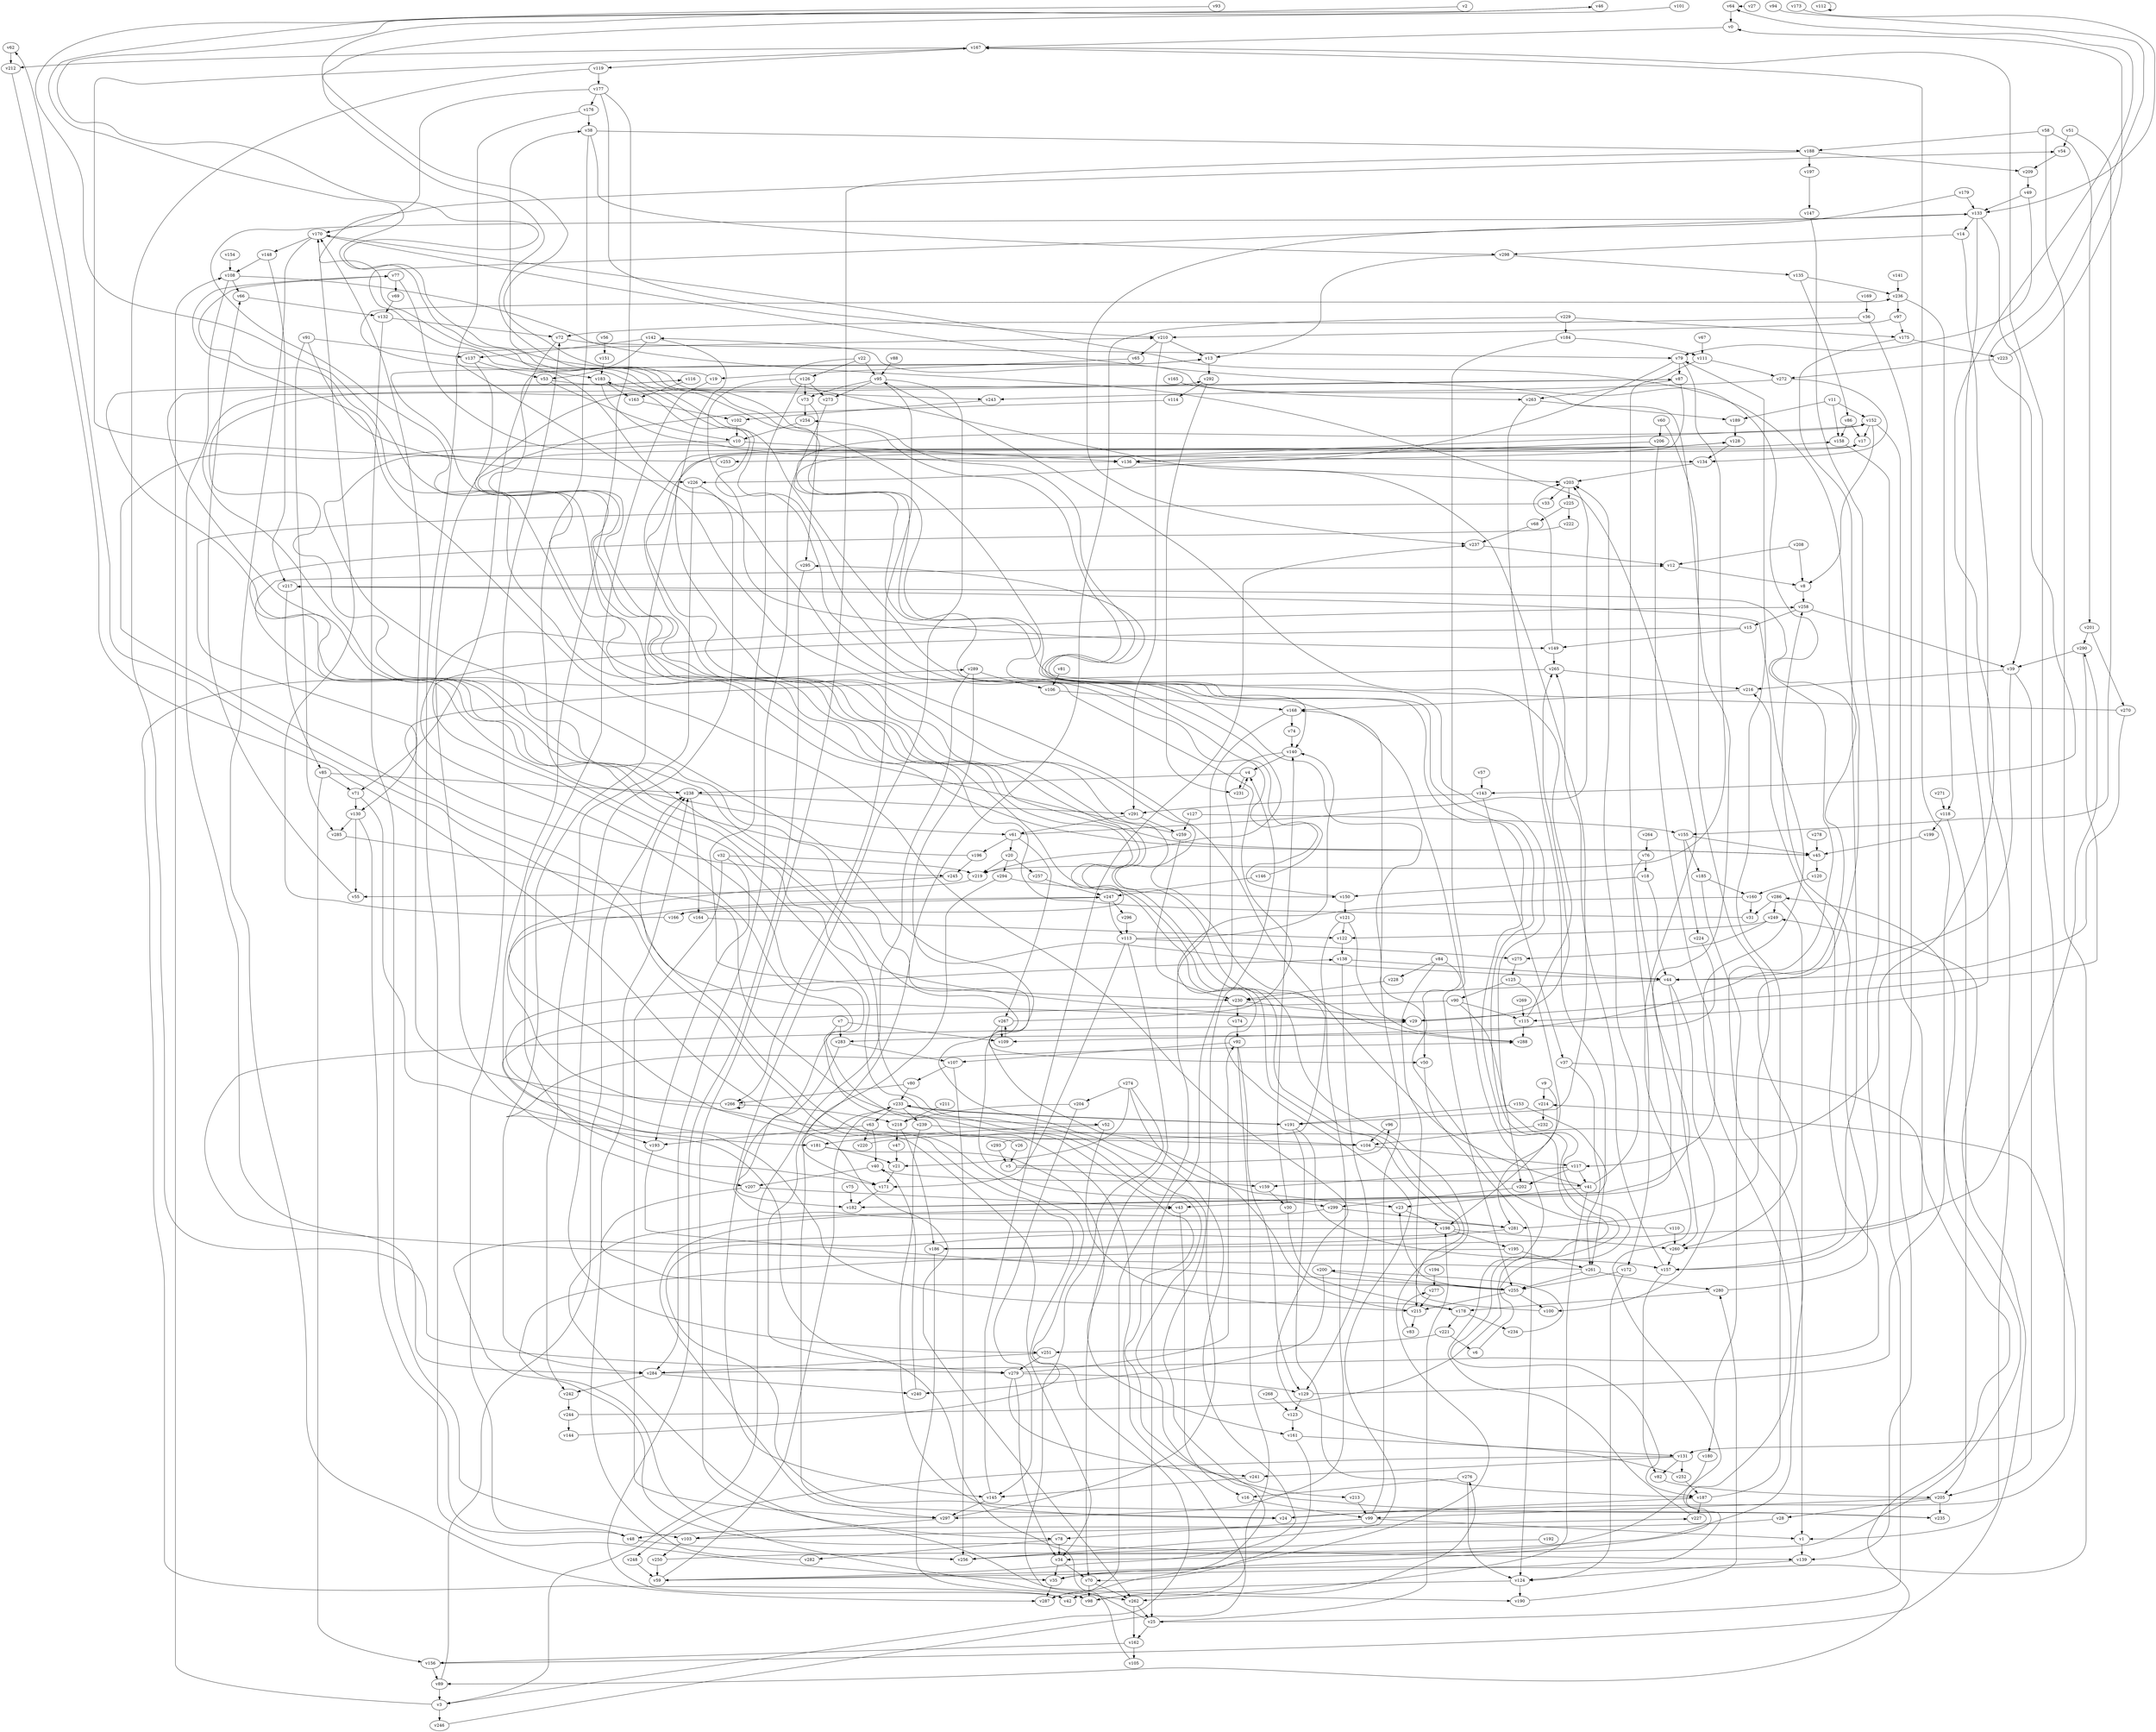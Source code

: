 // Benchmark game 444 - 300 vertices
// time_bound: 78
// targets: v230
digraph G {
    v0 [name="v0", player=0];
    v1 [name="v1", player=1];
    v2 [name="v2", player=0];
    v3 [name="v3", player=0];
    v4 [name="v4", player=1];
    v5 [name="v5", player=1];
    v6 [name="v6", player=1];
    v7 [name="v7", player=0];
    v8 [name="v8", player=0];
    v9 [name="v9", player=1];
    v10 [name="v10", player=0];
    v11 [name="v11", player=1];
    v12 [name="v12", player=0];
    v13 [name="v13", player=1];
    v14 [name="v14", player=1];
    v15 [name="v15", player=1];
    v16 [name="v16", player=0];
    v17 [name="v17", player=1];
    v18 [name="v18", player=1];
    v19 [name="v19", player=0];
    v20 [name="v20", player=1];
    v21 [name="v21", player=0];
    v22 [name="v22", player=1];
    v23 [name="v23", player=0];
    v24 [name="v24", player=0];
    v25 [name="v25", player=1];
    v26 [name="v26", player=0];
    v27 [name="v27", player=0];
    v28 [name="v28", player=1];
    v29 [name="v29", player=1];
    v30 [name="v30", player=1];
    v31 [name="v31", player=1];
    v32 [name="v32", player=1];
    v33 [name="v33", player=1];
    v34 [name="v34", player=1];
    v35 [name="v35", player=0];
    v36 [name="v36", player=1];
    v37 [name="v37", player=0];
    v38 [name="v38", player=0];
    v39 [name="v39", player=1];
    v40 [name="v40", player=1];
    v41 [name="v41", player=1];
    v42 [name="v42", player=0];
    v43 [name="v43", player=0];
    v44 [name="v44", player=1];
    v45 [name="v45", player=0];
    v46 [name="v46", player=1];
    v47 [name="v47", player=0];
    v48 [name="v48", player=0];
    v49 [name="v49", player=0];
    v50 [name="v50", player=1];
    v51 [name="v51", player=0];
    v52 [name="v52", player=1];
    v53 [name="v53", player=0];
    v54 [name="v54", player=1];
    v55 [name="v55", player=0];
    v56 [name="v56", player=0];
    v57 [name="v57", player=0];
    v58 [name="v58", player=0];
    v59 [name="v59", player=1];
    v60 [name="v60", player=1];
    v61 [name="v61", player=0];
    v62 [name="v62", player=0];
    v63 [name="v63", player=1];
    v64 [name="v64", player=1];
    v65 [name="v65", player=0];
    v66 [name="v66", player=1];
    v67 [name="v67", player=1];
    v68 [name="v68", player=1];
    v69 [name="v69", player=1];
    v70 [name="v70", player=1];
    v71 [name="v71", player=1];
    v72 [name="v72", player=1];
    v73 [name="v73", player=0];
    v74 [name="v74", player=1];
    v75 [name="v75", player=1];
    v76 [name="v76", player=1];
    v77 [name="v77", player=1];
    v78 [name="v78", player=0];
    v79 [name="v79", player=0];
    v80 [name="v80", player=1];
    v81 [name="v81", player=0];
    v82 [name="v82", player=1];
    v83 [name="v83", player=1];
    v84 [name="v84", player=0];
    v85 [name="v85", player=0];
    v86 [name="v86", player=0];
    v87 [name="v87", player=1];
    v88 [name="v88", player=1];
    v89 [name="v89", player=0];
    v90 [name="v90", player=1];
    v91 [name="v91", player=0];
    v92 [name="v92", player=0];
    v93 [name="v93", player=0];
    v94 [name="v94", player=0];
    v95 [name="v95", player=0];
    v96 [name="v96", player=0];
    v97 [name="v97", player=0];
    v98 [name="v98", player=1];
    v99 [name="v99", player=1];
    v100 [name="v100", player=1];
    v101 [name="v101", player=0];
    v102 [name="v102", player=0];
    v103 [name="v103", player=0];
    v104 [name="v104", player=1];
    v105 [name="v105", player=0];
    v106 [name="v106", player=1];
    v107 [name="v107", player=1];
    v108 [name="v108", player=1];
    v109 [name="v109", player=1];
    v110 [name="v110", player=0];
    v111 [name="v111", player=1];
    v112 [name="v112", player=1];
    v113 [name="v113", player=1];
    v114 [name="v114", player=1];
    v115 [name="v115", player=0];
    v116 [name="v116", player=1];
    v117 [name="v117", player=1];
    v118 [name="v118", player=1];
    v119 [name="v119", player=1];
    v120 [name="v120", player=0];
    v121 [name="v121", player=0];
    v122 [name="v122", player=1];
    v123 [name="v123", player=1];
    v124 [name="v124", player=0];
    v125 [name="v125", player=1];
    v126 [name="v126", player=1];
    v127 [name="v127", player=0];
    v128 [name="v128", player=0];
    v129 [name="v129", player=0];
    v130 [name="v130", player=1];
    v131 [name="v131", player=1];
    v132 [name="v132", player=1];
    v133 [name="v133", player=0];
    v134 [name="v134", player=1];
    v135 [name="v135", player=0];
    v136 [name="v136", player=0];
    v137 [name="v137", player=0];
    v138 [name="v138", player=0];
    v139 [name="v139", player=1];
    v140 [name="v140", player=0];
    v141 [name="v141", player=1];
    v142 [name="v142", player=1];
    v143 [name="v143", player=1];
    v144 [name="v144", player=1];
    v145 [name="v145", player=1];
    v146 [name="v146", player=0];
    v147 [name="v147", player=1];
    v148 [name="v148", player=0];
    v149 [name="v149", player=0];
    v150 [name="v150", player=1];
    v151 [name="v151", player=0];
    v152 [name="v152", player=1];
    v153 [name="v153", player=0];
    v154 [name="v154", player=0];
    v155 [name="v155", player=0];
    v156 [name="v156", player=0];
    v157 [name="v157", player=1];
    v158 [name="v158", player=0];
    v159 [name="v159", player=0];
    v160 [name="v160", player=0];
    v161 [name="v161", player=0];
    v162 [name="v162", player=0];
    v163 [name="v163", player=1];
    v164 [name="v164", player=1];
    v165 [name="v165", player=1];
    v166 [name="v166", player=1];
    v167 [name="v167", player=0];
    v168 [name="v168", player=0];
    v169 [name="v169", player=1];
    v170 [name="v170", player=0];
    v171 [name="v171", player=0];
    v172 [name="v172", player=1];
    v173 [name="v173", player=0];
    v174 [name="v174", player=1];
    v175 [name="v175", player=0];
    v176 [name="v176", player=1];
    v177 [name="v177", player=0];
    v178 [name="v178", player=1];
    v179 [name="v179", player=1];
    v180 [name="v180", player=1];
    v181 [name="v181", player=0];
    v182 [name="v182", player=0];
    v183 [name="v183", player=1];
    v184 [name="v184", player=0];
    v185 [name="v185", player=1];
    v186 [name="v186", player=1];
    v187 [name="v187", player=1];
    v188 [name="v188", player=0];
    v189 [name="v189", player=0];
    v190 [name="v190", player=0];
    v191 [name="v191", player=1];
    v192 [name="v192", player=1];
    v193 [name="v193", player=0];
    v194 [name="v194", player=0];
    v195 [name="v195", player=1];
    v196 [name="v196", player=1];
    v197 [name="v197", player=0];
    v198 [name="v198", player=0];
    v199 [name="v199", player=0];
    v200 [name="v200", player=1];
    v201 [name="v201", player=0];
    v202 [name="v202", player=1];
    v203 [name="v203", player=1];
    v204 [name="v204", player=0];
    v205 [name="v205", player=0];
    v206 [name="v206", player=1];
    v207 [name="v207", player=1];
    v208 [name="v208", player=0];
    v209 [name="v209", player=0];
    v210 [name="v210", player=0];
    v211 [name="v211", player=1];
    v212 [name="v212", player=0];
    v213 [name="v213", player=1];
    v214 [name="v214", player=0];
    v215 [name="v215", player=1];
    v216 [name="v216", player=0];
    v217 [name="v217", player=0];
    v218 [name="v218", player=1];
    v219 [name="v219", player=1];
    v220 [name="v220", player=0];
    v221 [name="v221", player=0];
    v222 [name="v222", player=1];
    v223 [name="v223", player=1];
    v224 [name="v224", player=0];
    v225 [name="v225", player=0];
    v226 [name="v226", player=0];
    v227 [name="v227", player=1];
    v228 [name="v228", player=0];
    v229 [name="v229", player=1];
    v230 [name="v230", player=0, target=1];
    v231 [name="v231", player=0];
    v232 [name="v232", player=0];
    v233 [name="v233", player=0];
    v234 [name="v234", player=1];
    v235 [name="v235", player=1];
    v236 [name="v236", player=1];
    v237 [name="v237", player=0];
    v238 [name="v238", player=0];
    v239 [name="v239", player=1];
    v240 [name="v240", player=1];
    v241 [name="v241", player=0];
    v242 [name="v242", player=0];
    v243 [name="v243", player=1];
    v244 [name="v244", player=1];
    v245 [name="v245", player=1];
    v246 [name="v246", player=0];
    v247 [name="v247", player=1];
    v248 [name="v248", player=0];
    v249 [name="v249", player=1];
    v250 [name="v250", player=1];
    v251 [name="v251", player=0];
    v252 [name="v252", player=0];
    v253 [name="v253", player=1];
    v254 [name="v254", player=1];
    v255 [name="v255", player=0];
    v256 [name="v256", player=0];
    v257 [name="v257", player=0];
    v258 [name="v258", player=1];
    v259 [name="v259", player=1];
    v260 [name="v260", player=0];
    v261 [name="v261", player=0];
    v262 [name="v262", player=1];
    v263 [name="v263", player=1];
    v264 [name="v264", player=1];
    v265 [name="v265", player=1];
    v266 [name="v266", player=1];
    v267 [name="v267", player=1];
    v268 [name="v268", player=0];
    v269 [name="v269", player=0];
    v270 [name="v270", player=1];
    v271 [name="v271", player=1];
    v272 [name="v272", player=1];
    v273 [name="v273", player=1];
    v274 [name="v274", player=1];
    v275 [name="v275", player=0];
    v276 [name="v276", player=0];
    v277 [name="v277", player=0];
    v278 [name="v278", player=0];
    v279 [name="v279", player=0];
    v280 [name="v280", player=0];
    v281 [name="v281", player=1];
    v282 [name="v282", player=1];
    v283 [name="v283", player=1];
    v284 [name="v284", player=1];
    v285 [name="v285", player=1];
    v286 [name="v286", player=1];
    v287 [name="v287", player=1];
    v288 [name="v288", player=1];
    v289 [name="v289", player=0];
    v290 [name="v290", player=1];
    v291 [name="v291", player=0];
    v292 [name="v292", player=1];
    v293 [name="v293", player=0];
    v294 [name="v294", player=0];
    v295 [name="v295", player=1];
    v296 [name="v296", player=0];
    v297 [name="v297", player=1];
    v298 [name="v298", player=0];
    v299 [name="v299", player=1];

    v0 -> v167;
    v1 -> v139;
    v2 -> v219 [constraint="t < 7"];
    v3 -> v108;
    v4 -> v238;
    v5 -> v96 [constraint="t >= 1"];
    v6 -> v295 [constraint="t mod 2 == 0"];
    v7 -> v182;
    v8 -> v258;
    v9 -> v214;
    v10 -> v3 [constraint="t >= 4"];
    v11 -> v189;
    v12 -> v8;
    v13 -> v186 [constraint="t mod 4 == 2"];
    v14 -> v1;
    v15 -> v213 [constraint="t mod 5 == 1"];
    v16 -> v99;
    v17 -> v35 [constraint="t < 11"];
    v18 -> v44;
    v19 -> v38;
    v20 -> v257;
    v21 -> v171;
    v22 -> v191 [constraint="t < 7"];
    v23 -> v198;
    v24 -> v214 [constraint="t >= 2"];
    v25 -> v43 [constraint="t >= 2"];
    v26 -> v138 [constraint="t mod 4 == 2"];
    v27 -> v64 [constraint="t >= 2"];
    v28 -> v48;
    v29 -> v238;
    v30 -> v140;
    v31 -> v133 [constraint="t mod 5 == 4"];
    v32 -> v297;
    v33 -> v130 [constraint="t mod 4 == 0"];
    v34 -> v70;
    v35 -> v287;
    v36 -> v139;
    v37 -> v89 [constraint="t >= 4"];
    v38 -> v298;
    v39 -> v216;
    v40 -> v41;
    v41 -> v210 [constraint="t mod 2 == 0"];
    v42 -> v289 [constraint="t >= 3"];
    v43 -> v16;
    v44 -> v100;
    v45 -> v120;
    v46 -> v140 [constraint="t mod 3 == 2"];
    v47 -> v21;
    v48 -> v72;
    v49 -> v79;
    v50 -> v124;
    v51 -> v54;
    v52 -> v215;
    v53 -> v10;
    v54 -> v209;
    v55 -> v66;
    v56 -> v151;
    v57 -> v143;
    v58 -> v201;
    v59 -> v87 [constraint="t < 6"];
    v60 -> v206;
    v61 -> v267;
    v62 -> v212;
    v63 -> v193;
    v64 -> v0;
    v65 -> v19;
    v66 -> v132;
    v67 -> v111;
    v68 -> v237;
    v69 -> v132;
    v70 -> v262;
    v71 -> v181;
    v72 -> v79;
    v73 -> v254;
    v74 -> v140;
    v75 -> v182;
    v76 -> v43;
    v77 -> v69;
    v78 -> v34;
    v79 -> v226;
    v80 -> v233;
    v81 -> v106;
    v82 -> v205;
    v83 -> v277 [constraint="t >= 4"];
    v84 -> v50;
    v85 -> v71;
    v86 -> v158;
    v87 -> v50 [constraint="t mod 5 == 0"];
    v88 -> v95;
    v89 -> v3;
    v90 -> v178 [constraint="t mod 2 == 1"];
    v91 -> v226;
    v92 -> v129;
    v93 -> v45 [constraint="t < 15"];
    v94 -> v143 [constraint="t < 12"];
    v95 -> v73;
    v96 -> v104;
    v97 -> v175;
    v98 -> v276 [constraint="t >= 2"];
    v99 -> v78;
    v100 -> v13 [constraint="t mod 5 == 2"];
    v101 -> v187 [constraint="t < 7"];
    v102 -> v10;
    v103 -> v227 [constraint="t >= 3"];
    v104 -> v247 [constraint="t < 5"];
    v105 -> v288 [constraint="t < 8"];
    v106 -> v168;
    v107 -> v80;
    v108 -> v59 [constraint="t >= 4"];
    v109 -> v267;
    v110 -> v152 [constraint="t < 6"];
    v111 -> v272;
    v112 -> v112 [constraint="t >= 2"];
    v113 -> v140;
    v114 -> v45 [constraint="t < 8"];
    v115 -> v95 [constraint="t >= 5"];
    v116 -> v163;
    v117 -> v159;
    v118 -> v205;
    v119 -> v279;
    v120 -> v160;
    v121 -> v288;
    v122 -> v138;
    v123 -> v161;
    v124 -> v190;
    v125 -> v281;
    v126 -> v273;
    v127 -> v259;
    v128 -> v134;
    v129 -> v123;
    v130 -> v285;
    v131 -> v248 [constraint="t < 15"];
    v132 -> v72;
    v133 -> v183 [constraint="t mod 5 == 0"];
    v134 -> v203;
    v135 -> v86;
    v136 -> v203;
    v137 -> v53;
    v138 -> v129;
    v139 -> v124;
    v140 -> v4;
    v141 -> v236;
    v142 -> v53;
    v143 -> v37;
    v144 -> v62 [constraint="t mod 3 == 1"];
    v145 -> v297;
    v146 -> v54 [constraint="t mod 3 == 2"];
    v147 -> v157;
    v148 -> v108;
    v149 -> v203;
    v150 -> v183 [constraint="t mod 5 == 0"];
    v151 -> v183;
    v152 -> v260;
    v153 -> v182 [constraint="t < 13"];
    v154 -> v108;
    v155 -> v45;
    v156 -> v249 [constraint="t < 6"];
    v157 -> v82;
    v158 -> v25;
    v159 -> v30;
    v160 -> v256 [constraint="t < 7"];
    v161 -> v70;
    v162 -> v105;
    v163 -> v102;
    v164 -> v122;
    v165 -> v263;
    v166 -> v292 [constraint="t mod 4 == 0"];
    v167 -> v131;
    v168 -> v74;
    v169 -> v36;
    v170 -> v283 [constraint="t >= 3"];
    v171 -> v182;
    v172 -> v255;
    v173 -> v133 [constraint="t < 9"];
    v174 -> v92;
    v175 -> v223;
    v176 -> v38;
    v177 -> v170;
    v178 -> v221;
    v179 -> v133;
    v180 -> v34;
    v181 -> v161 [constraint="t mod 5 == 1"];
    v182 -> v142 [constraint="t < 6"];
    v183 -> v163;
    v184 -> v111;
    v185 -> v160;
    v186 -> v290 [constraint="t < 15"];
    v187 -> v227;
    v188 -> v78;
    v189 -> v128;
    v190 -> v280;
    v191 -> v187;
    v192 -> v256;
    v193 -> v255;
    v194 -> v277;
    v195 -> v262 [constraint="t < 10"];
    v196 -> v116 [constraint="t mod 4 == 1"];
    v197 -> v147;
    v198 -> v139 [constraint="t mod 4 == 2"];
    v199 -> v45;
    v200 -> v255;
    v201 -> v270;
    v202 -> v299;
    v203 -> v33;
    v204 -> v218;
    v205 -> v28;
    v206 -> v117;
    v207 -> v255 [constraint="t >= 2"];
    v208 -> v12;
    v209 -> v49;
    v210 -> v65;
    v211 -> v218;
    v212 -> v34 [constraint="t >= 1"];
    v213 -> v99;
    v214 -> v232;
    v215 -> v128 [constraint="t < 5"];
    v216 -> v168;
    v217 -> v59 [constraint="t >= 1"];
    v218 -> v47;
    v219 -> v55;
    v220 -> v64 [constraint="t >= 5"];
    v221 -> v6;
    v222 -> v29 [constraint="t mod 2 == 1"];
    v223 -> v0;
    v224 -> v109;
    v225 -> v68;
    v226 -> v251;
    v227 -> v46 [constraint="t >= 4"];
    v228 -> v230;
    v229 -> v171;
    v230 -> v29;
    v231 -> v4;
    v232 -> v104;
    v233 -> v63;
    v234 -> v200 [constraint="t < 9"];
    v235 -> v116 [constraint="t mod 2 == 1"];
    v236 -> v97;
    v237 -> v12;
    v238 -> v164;
    v239 -> v104;
    v240 -> v40;
    v241 -> v145;
    v242 -> v244;
    v243 -> v102;
    v244 -> v254 [constraint="t mod 5 == 0"];
    v245 -> v262 [constraint="t < 10"];
    v246 -> v258 [constraint="t >= 4"];
    v247 -> v113;
    v248 -> v59;
    v249 -> v275;
    v250 -> v217 [constraint="t mod 2 == 1"];
    v251 -> v284;
    v252 -> v77 [constraint="t mod 5 == 1"];
    v253 -> v167;
    v254 -> v10;
    v255 -> v23;
    v256 -> v286 [constraint="t >= 4"];
    v257 -> v247;
    v258 -> v39;
    v259 -> v77 [constraint="t < 14"];
    v260 -> v170 [constraint="t < 14"];
    v261 -> v29 [constraint="t mod 5 == 3"];
    v262 -> v25;
    v263 -> v261;
    v264 -> v76;
    v265 -> v245 [constraint="t >= 5"];
    v266 -> v218;
    v267 -> v236 [constraint="t >= 3"];
    v268 -> v123;
    v269 -> v115;
    v270 -> v152 [constraint="t >= 4"];
    v271 -> v118;
    v272 -> v243;
    v273 -> v284;
    v274 -> v190;
    v275 -> v125;
    v276 -> v124;
    v277 -> v215;
    v278 -> v45;
    v279 -> v34;
    v280 -> v258;
    v281 -> v235 [constraint="t >= 2"];
    v282 -> v238;
    v283 -> v107;
    v284 -> v240;
    v285 -> v52 [constraint="t >= 2"];
    v286 -> v1;
    v287 -> v12 [constraint="t < 12"];
    v288 -> v17 [constraint="t >= 2"];
    v289 -> v44;
    v290 -> v29;
    v291 -> v259;
    v292 -> v114;
    v293 -> v158 [constraint="t mod 5 == 3"];
    v294 -> v150;
    v295 -> v42;
    v296 -> v113;
    v297 -> v4;
    v298 -> v135;
    v299 -> v24 [constraint="t < 13"];
    v84 -> v228;
    v215 -> v83;
    v128 -> v253;
    v270 -> v44;
    v92 -> v107;
    v201 -> v290;
    v25 -> v162;
    v148 -> v217;
    v32 -> v219;
    v39 -> v44;
    v179 -> v237;
    v188 -> v209;
    v37 -> v261;
    v290 -> v39;
    v51 -> v155;
    v274 -> v23;
    v289 -> v3;
    v205 -> v99;
    v233 -> v239;
    v121 -> v297;
    v200 -> v240;
    v291 -> v61;
    v132 -> v103;
    v267 -> v109;
    v9 -> v198;
    v10 -> v136;
    v263 -> v189;
    v137 -> v207;
    v157 -> v265;
    v84 -> v215;
    v135 -> v236;
    v59 -> v233;
    v86 -> v17;
    v239 -> v24;
    v95 -> v266;
    v247 -> v296;
    v95 -> v281;
    v155 -> v224;
    v99 -> v168;
    v52 -> v181;
    v140 -> v25;
    v15 -> v149;
    v184 -> v255;
    v208 -> v8;
    v87 -> v136;
    v131 -> v241;
    v229 -> v184;
    v115 -> v288;
    v244 -> v144;
    v77 -> v134;
    v191 -> v233;
    v91 -> v285;
    v185 -> v180;
    v286 -> v31;
    v279 -> v92;
    v53 -> v243;
    v153 -> v191;
    v284 -> v216;
    v41 -> v262;
    v11 -> v152;
    v299 -> v281;
    v276 -> v16;
    v138 -> v44;
    v125 -> v90;
    v32 -> v193;
    v160 -> v31;
    v22 -> v126;
    v44 -> v260;
    v130 -> v48;
    v252 -> v187;
    v22 -> v95;
    v40 -> v207;
    v286 -> v249;
    v203 -> v225;
    v73 -> v295;
    v63 -> v220;
    v196 -> v245;
    v126 -> v230;
    v113 -> v171;
    v79 -> v219;
    v85 -> v156;
    v293 -> v5;
    v198 -> v195;
    v177 -> v193;
    v97 -> v210;
    v25 -> v198;
    v267 -> v299;
    v223 -> v272;
    v142 -> v284;
    v133 -> v14;
    v183 -> v136;
    v133 -> v115;
    v266 -> v170;
    v258 -> v15;
    v104 -> v117;
    v292 -> v231;
    v280 -> v178;
    v233 -> v297;
    v70 -> v98;
    v162 -> v156;
    v71 -> v130;
    v186 -> v98;
    v30 -> v178;
    v218 -> v186;
    v230 -> v174;
    v181 -> v21;
    v131 -> v82;
    v79 -> v87;
    v131 -> v252;
    v38 -> v188;
    v146 -> v247;
    v143 -> v291;
    v274 -> v21;
    v255 -> v100;
    v156 -> v89;
    v166 -> v170;
    v249 -> v122;
    v250 -> v59;
    v72 -> v71;
    v161 -> v131;
    v188 -> v197;
    v113 -> v275;
    v34 -> v35;
    v226 -> v242;
    v14 -> v298;
    v255 -> v215;
    v7 -> v283;
    v110 -> v260;
    v150 -> v121;
    v207 -> v43;
    v294 -> v279;
    v210 -> v13;
    v229 -> v175;
    v152 -> v8;
    v152 -> v17;
    v191 -> v157;
    v274 -> v204;
    v178 -> v234;
    v63 -> v40;
    v260 -> v157;
    v170 -> v148;
    v121 -> v122;
    v170 -> v287;
    v117 -> v202;
    v177 -> v176;
    v95 -> v273;
    v204 -> v145;
    v298 -> v13;
    v266 -> v266;
    v247 -> v166;
    v108 -> v284;
    v92 -> v98;
    v129 -> v167;
    v113 -> v70;
    v221 -> v251;
    v259 -> v230;
    v195 -> v261;
    v58 -> v188;
    v289 -> v106;
    v87 -> v263;
    v90 -> v115;
    v124 -> v42;
    v38 -> v61;
    v90 -> v202;
    v210 -> v291;
    v130 -> v55;
    v177 -> v210;
    v76 -> v18;
    v107 -> v256;
    v149 -> v265;
    v108 -> v66;
    v61 -> v203;
    v279 -> v241;
    v20 -> v219;
    v145 -> v237;
    v262 -> v162;
    v238 -> v291;
    v80 -> v266;
    v198 -> v260;
    v206 -> v136;
    v61 -> v196;
    v142 -> v137;
    v187 -> v79;
    v58 -> v35;
    v36 -> v72;
    v29 -> v265;
    v233 -> v191;
    v7 -> v109;
    v20 -> v294;
    v168 -> v287;
    v99 -> v1;
    v39 -> v205;
    v60 -> v281;
    v91 -> v137;
    v117 -> v41;
    v217 -> v85;
    v284 -> v242;
    v61 -> v20;
    v41 -> v203;
    v41 -> v23;
    v127 -> v155;
    v18 -> v150;
    v3 -> v246;
    v13 -> v292;
    v48 -> v256;
    v4 -> v231;
    v118 -> v199;
    v44 -> v230;
    v19 -> v171;
    v187 -> v24;
    v297 -> v103;
    v5 -> v159;
    v126 -> v73;
    v26 -> v5;
    v272 -> v134;
    v205 -> v235;
    v11 -> v158;
    v265 -> v216;
    v111 -> v172;
    v167 -> v119;
    v89 -> v238;
    v103 -> v250;
    v133 -> v39;
    v78 -> v282;
    v126 -> v149;
    v155 -> v185;
    v119 -> v177;
    v283 -> v145;
    v279 -> v129;
    v85 -> v238;
    v251 -> v279;
    v175 -> v157;
    v261 -> v280;
    v167 -> v212;
    v172 -> v124;
    v176 -> v35;
    v236 -> v118;
    v49 -> v133;
    v261 -> v255;
    v225 -> v222;
}
